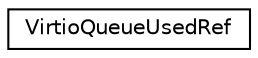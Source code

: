 digraph "类继承关系图"
{
  edge [fontname="Helvetica",fontsize="10",labelfontname="Helvetica",labelfontsize="10"];
  node [fontname="Helvetica",fontsize="10",shape=record];
  rankdir="LR";
  Node0 [label="VirtioQueueUsedRef",height=0.2,width=0.4,color="black", fillcolor="white", style="filled",URL="$d7/daa/class_virtio_queue_used_ref.html"];
}
